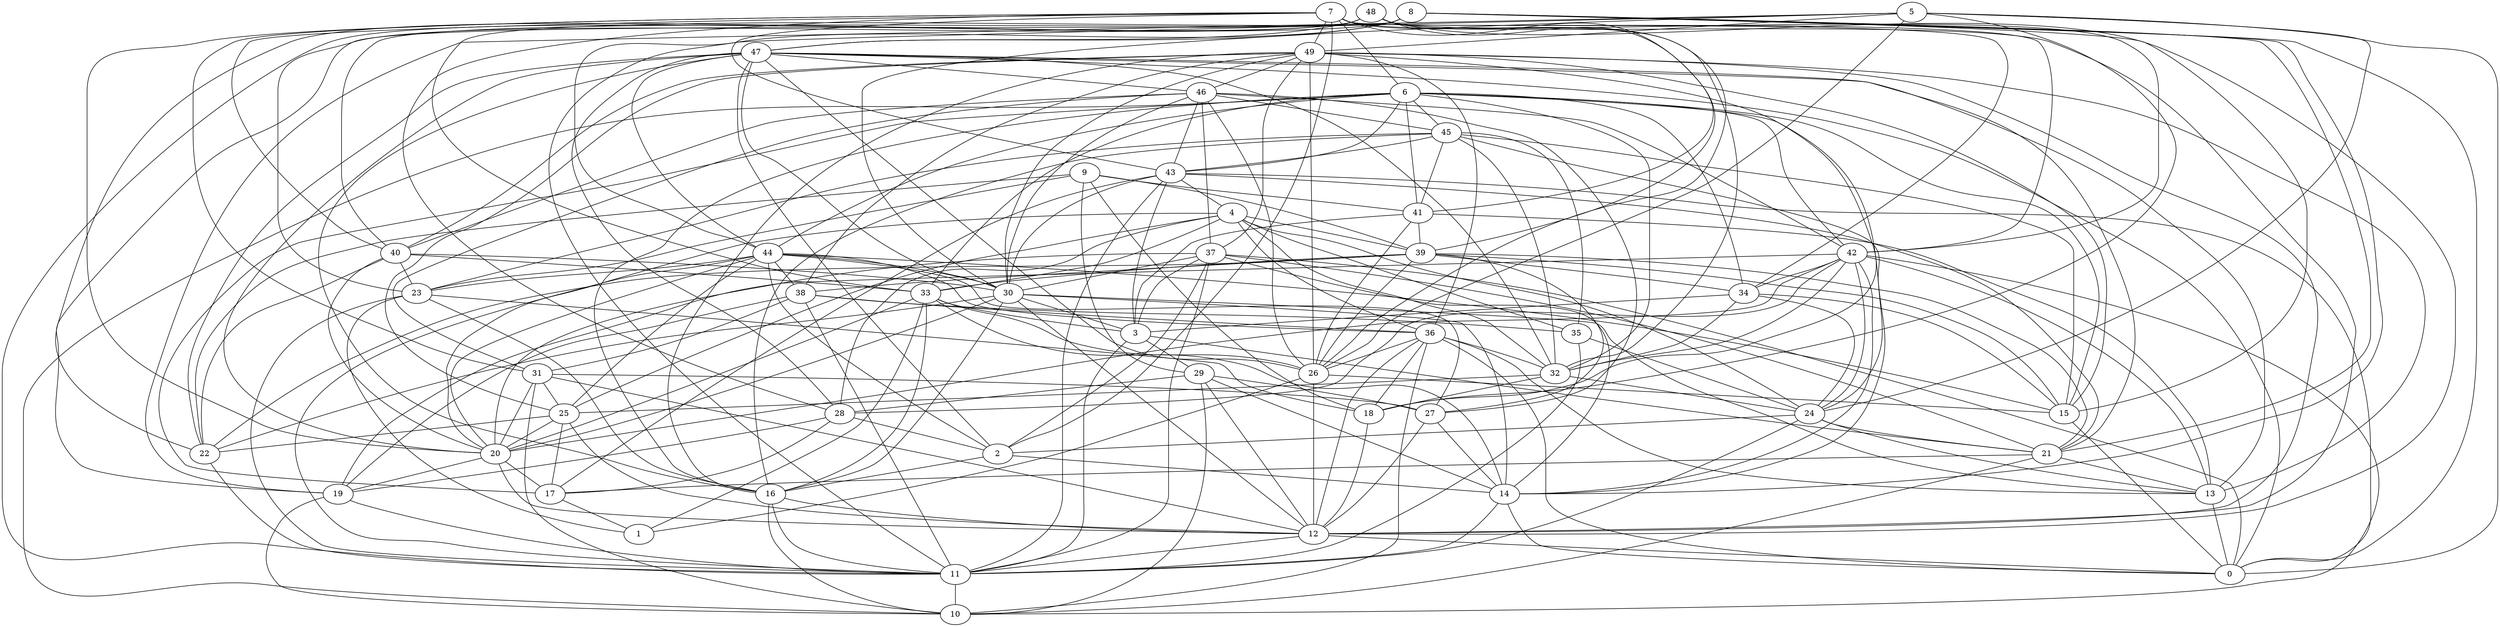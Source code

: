 digraph GG_graph {

subgraph G_graph {
edge [color = black]
"33" -> "1" [dir = none]
"33" -> "14" [dir = none]
"33" -> "26" [dir = none]
"33" -> "16" [dir = none]
"29" -> "12" [dir = none]
"29" -> "14" [dir = none]
"29" -> "28" [dir = none]
"41" -> "3" [dir = none]
"41" -> "26" [dir = none]
"28" -> "2" [dir = none]
"28" -> "19" [dir = none]
"19" -> "11" [dir = none]
"19" -> "10" [dir = none]
"15" -> "0" [dir = none]
"5" -> "49" [dir = none]
"5" -> "24" [dir = none]
"5" -> "19" [dir = none]
"5" -> "0" [dir = none]
"4" -> "33" [dir = none]
"4" -> "32" [dir = none]
"4" -> "28" [dir = none]
"4" -> "20" [dir = none]
"44" -> "27" [dir = none]
"44" -> "11" [dir = none]
"44" -> "15" [dir = none]
"44" -> "36" [dir = none]
"44" -> "23" [dir = none]
"12" -> "0" [dir = none]
"12" -> "11" [dir = none]
"20" -> "19" [dir = none]
"20" -> "12" [dir = none]
"20" -> "17" [dir = none]
"34" -> "3" [dir = none]
"34" -> "15" [dir = none]
"34" -> "32" [dir = none]
"14" -> "11" [dir = none]
"37" -> "11" [dir = none]
"37" -> "21" [dir = none]
"37" -> "30" [dir = none]
"37" -> "14" [dir = none]
"37" -> "20" [dir = none]
"37" -> "3" [dir = none]
"31" -> "25" [dir = none]
"31" -> "20" [dir = none]
"7" -> "49" [dir = none]
"7" -> "31" [dir = none]
"7" -> "28" [dir = none]
"7" -> "34" [dir = none]
"7" -> "20" [dir = none]
"7" -> "40" [dir = none]
"7" -> "6" [dir = none]
"7" -> "32" [dir = none]
"7" -> "2" [dir = none]
"7" -> "42" [dir = none]
"7" -> "12" [dir = none]
"46" -> "30" [dir = none]
"46" -> "31" [dir = none]
"46" -> "43" [dir = none]
"46" -> "42" [dir = none]
"49" -> "37" [dir = none]
"49" -> "46" [dir = none]
"49" -> "16" [dir = none]
"49" -> "25" [dir = none]
"49" -> "38" [dir = none]
"49" -> "30" [dir = none]
"42" -> "24" [dir = none]
"42" -> "14" [dir = none]
"2" -> "14" [dir = none]
"2" -> "16" [dir = none]
"25" -> "17" [dir = none]
"25" -> "12" [dir = none]
"25" -> "22" [dir = none]
"25" -> "20" [dir = none]
"26" -> "12" [dir = none]
"26" -> "15" [dir = none]
"26" -> "1" [dir = none]
"32" -> "25" [dir = none]
"32" -> "18" [dir = none]
"38" -> "11" [dir = none]
"38" -> "35" [dir = none]
"38" -> "19" [dir = none]
"8" -> "40" [dir = none]
"8" -> "21" [dir = none]
"8" -> "11" [dir = none]
"24" -> "11" [dir = none]
"24" -> "2" [dir = none]
"24" -> "13" [dir = none]
"30" -> "12" [dir = none]
"30" -> "14" [dir = none]
"3" -> "11" [dir = none]
"6" -> "15" [dir = none]
"6" -> "44" [dir = none]
"6" -> "16" [dir = none]
"6" -> "43" [dir = none]
"6" -> "42" [dir = none]
"45" -> "43" [dir = none]
"45" -> "32" [dir = none]
"45" -> "35" [dir = none]
"27" -> "12" [dir = none]
"27" -> "14" [dir = none]
"35" -> "11" [dir = none]
"35" -> "24" [dir = none]
"16" -> "11" [dir = none]
"16" -> "12" [dir = none]
"16" -> "10" [dir = none]
"47" -> "16" [dir = none]
"47" -> "13" [dir = none]
"47" -> "26" [dir = none]
"47" -> "2" [dir = none]
"47" -> "28" [dir = none]
"47" -> "32" [dir = none]
"47" -> "30" [dir = none]
"47" -> "22" [dir = none]
"48" -> "41" [dir = none]
"48" -> "26" [dir = none]
"48" -> "22" [dir = none]
"48" -> "12" [dir = none]
"48" -> "42" [dir = none]
"48" -> "47" [dir = none]
"18" -> "12" [dir = none]
"39" -> "34" [dir = none]
"39" -> "27" [dir = none]
"39" -> "22" [dir = none]
"39" -> "15" [dir = none]
"39" -> "26" [dir = none]
"11" -> "10" [dir = none]
"22" -> "11" [dir = none]
"9" -> "29" [dir = none]
"9" -> "23" [dir = none]
"9" -> "22" [dir = none]
"9" -> "18" [dir = none]
"21" -> "17" [dir = none]
"21" -> "10" [dir = none]
"23" -> "11" [dir = none]
"36" -> "13" [dir = none]
"36" -> "32" [dir = none]
"36" -> "10" [dir = none]
"36" -> "0" [dir = none]
"36" -> "12" [dir = none]
"36" -> "18" [dir = none]
"43" -> "4" [dir = none]
"43" -> "0" [dir = none]
"43" -> "17" [dir = none]
"43" -> "21" [dir = none]
"17" -> "1" [dir = none]
"40" -> "30" [dir = none]
"40" -> "22" [dir = none]
"9" -> "39" [dir = none]
"49" -> "12" [dir = none]
"44" -> "20" [dir = none]
"33" -> "20" [dir = none]
"30" -> "20" [dir = none]
"30" -> "16" [dir = none]
"4" -> "35" [dir = none]
"38" -> "36" [dir = none]
"30" -> "13" [dir = none]
"41" -> "13" [dir = none]
"6" -> "34" [dir = none]
"3" -> "29" [dir = none]
"39" -> "33" [dir = none]
"43" -> "30" [dir = none]
"6" -> "45" [dir = none]
"3" -> "21" [dir = none]
"46" -> "37" [dir = none]
"5" -> "26" [dir = none]
"6" -> "10" [dir = none]
"40" -> "20" [dir = none]
"44" -> "2" [dir = none]
"34" -> "24" [dir = none]
"49" -> "13" [dir = none]
"42" -> "10" [dir = none]
"23" -> "18" [dir = none]
"29" -> "27" [dir = none]
"6" -> "33" [dir = none]
"36" -> "26" [dir = none]
"44" -> "25" [dir = none]
"39" -> "38" [dir = none]
"13" -> "0" [dir = none]
"32" -> "24" [dir = none]
"40" -> "33" [dir = none]
"33" -> "3" [dir = none]
"46" -> "26" [dir = none]
"37" -> "2" [dir = none]
"31" -> "10" [dir = none]
"6" -> "24" [dir = none]
"28" -> "17" [dir = none]
"14" -> "0" [dir = none]
"45" -> "41" [dir = none]
"7" -> "39" [dir = none]
"24" -> "21" [dir = none]
"45" -> "16" [dir = none]
"49" -> "15" [dir = none]
"5" -> "30" [dir = none]
"5" -> "18" [dir = none]
"40" -> "23" [dir = none]
"44" -> "30" [dir = none]
"8" -> "14" [dir = none]
"4" -> "39" [dir = none]
"8" -> "15" [dir = none]
"45" -> "15" [dir = none]
"49" -> "40" [dir = none]
"8" -> "19" [dir = none]
"8" -> "47" [dir = none]
"43" -> "3" [dir = none]
"37" -> "0" [dir = none]
"45" -> "23" [dir = none]
"43" -> "11" [dir = none]
"9" -> "41" [dir = none]
"46" -> "45" [dir = none]
"38" -> "31" [dir = none]
"8" -> "44" [dir = none]
"49" -> "18" [dir = none]
"48" -> "23" [dir = none]
"4" -> "24" [dir = none]
"30" -> "22" [dir = none]
"49" -> "26" [dir = none]
"7" -> "43" [dir = none]
"6" -> "41" [dir = none]
"5" -> "11" [dir = none]
"42" -> "19" [dir = none]
"6" -> "17" [dir = none]
"31" -> "27" [dir = none]
"6" -> "32" [dir = none]
"39" -> "21" [dir = none]
"45" -> "14" [dir = none]
"4" -> "25" [dir = none]
"47" -> "0" [dir = none]
"4" -> "36" [dir = none]
"44" -> "38" [dir = none]
"47" -> "46" [dir = none]
"42" -> "34" [dir = none]
"49" -> "36" [dir = none]
"46" -> "27" [dir = none]
"42" -> "32" [dir = none]
"31" -> "12" [dir = none]
"21" -> "13" [dir = none]
"41" -> "39" [dir = none]
"42" -> "13" [dir = none]
"23" -> "1" [dir = none]
"47" -> "44" [dir = none]
"47" -> "21" [dir = none]
"47" -> "20" [dir = none]
"30" -> "3" [dir = none]
"8" -> "0" [dir = none]
"42" -> "28" [dir = none]
"29" -> "10" [dir = none]
"46" -> "40" [dir = none]
"42" -> "20" [dir = none]
"8" -> "33" [dir = none]
"23" -> "16" [dir = none]
}

}
